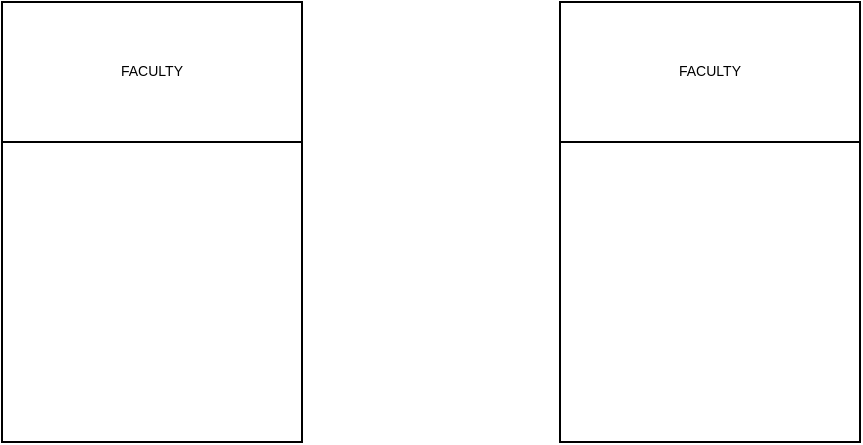 <mxfile version="23.1.5" type="github">
  <diagram name="Страница — 1" id="d7dE3nXRnZuCts239t4J">
    <mxGraphModel dx="1489" dy="807" grid="1" gridSize="10" guides="1" tooltips="1" connect="1" arrows="1" fold="1" page="1" pageScale="1" pageWidth="827" pageHeight="1169" math="0" shadow="0">
      <root>
        <mxCell id="0" />
        <mxCell id="1" parent="0" />
        <mxCell id="h3gazRUFhv9Cl4a0qMiI-1" value="" style="whiteSpace=wrap;html=1;aspect=fixed;" vertex="1" parent="1">
          <mxGeometry x="60" y="340" width="150" height="150" as="geometry" />
        </mxCell>
        <mxCell id="h3gazRUFhv9Cl4a0qMiI-2" value="" style="rounded=0;whiteSpace=wrap;html=1;" vertex="1" parent="1">
          <mxGeometry x="60" y="270" width="150" height="70" as="geometry" />
        </mxCell>
        <mxCell id="h3gazRUFhv9Cl4a0qMiI-3" value="FACULTY" style="text;html=1;align=center;verticalAlign=middle;whiteSpace=wrap;rounded=0;dashed=1;fontSize=7;" vertex="1" parent="1">
          <mxGeometry x="105" y="300" width="60" height="10" as="geometry" />
        </mxCell>
        <mxCell id="h3gazRUFhv9Cl4a0qMiI-5" value="" style="whiteSpace=wrap;html=1;aspect=fixed;" vertex="1" parent="1">
          <mxGeometry x="339" y="340" width="150" height="150" as="geometry" />
        </mxCell>
        <mxCell id="h3gazRUFhv9Cl4a0qMiI-6" value="" style="rounded=0;whiteSpace=wrap;html=1;" vertex="1" parent="1">
          <mxGeometry x="339" y="270" width="150" height="70" as="geometry" />
        </mxCell>
        <mxCell id="h3gazRUFhv9Cl4a0qMiI-7" value="FACULTY" style="text;html=1;align=center;verticalAlign=middle;whiteSpace=wrap;rounded=0;dashed=1;fontSize=7;" vertex="1" parent="1">
          <mxGeometry x="384" y="300" width="60" height="10" as="geometry" />
        </mxCell>
      </root>
    </mxGraphModel>
  </diagram>
</mxfile>
